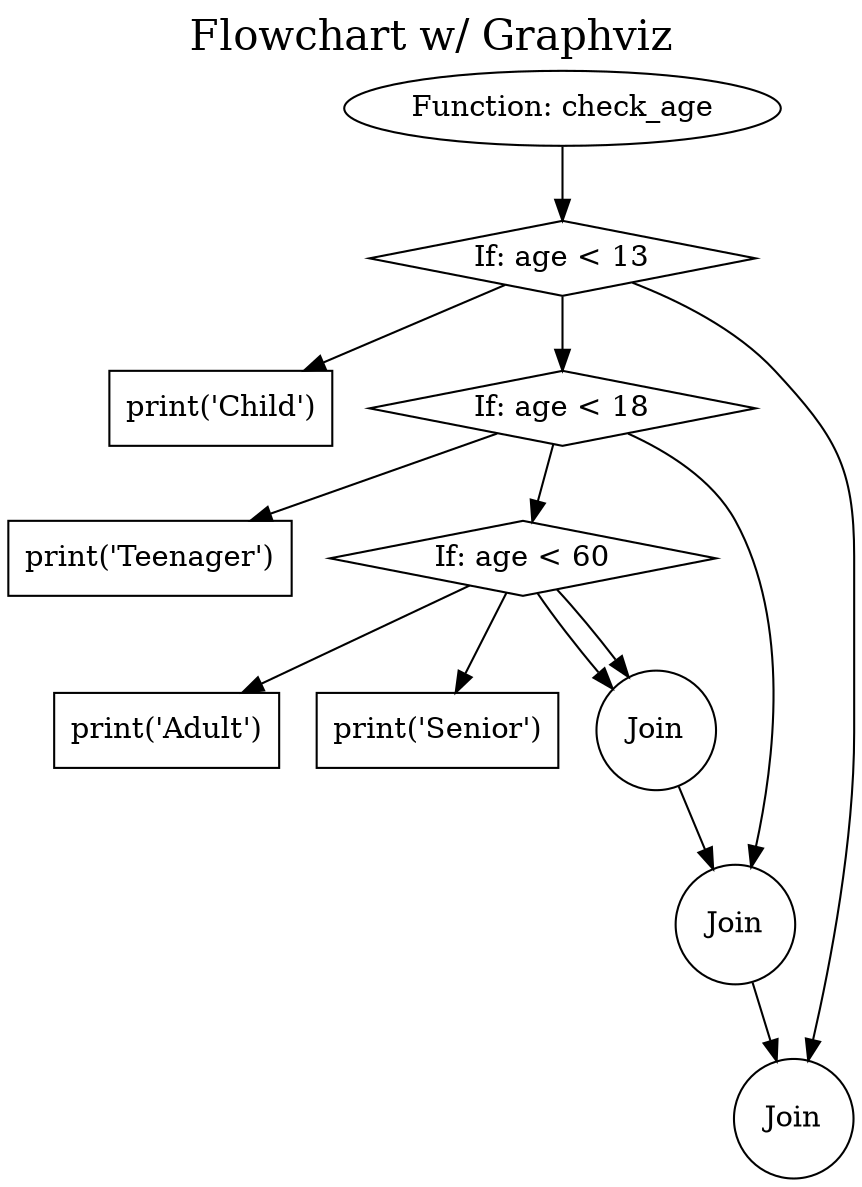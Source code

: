 digraph {
	n0 [label="Function: check_age" shape=oval]
	n1 [label="If: age < 13" shape=diamond]
	n0 -> n1
	n2 [label="print('Child')" shape=box]
	n1 -> n2
	n3 [label="If: age < 18" shape=diamond]
	n1 -> n3
	n4 [label="print('Teenager')" shape=box]
	n3 -> n4
	n5 [label="If: age < 60" shape=diamond]
	n3 -> n5
	n6 [label="print('Adult')" shape=box]
	n5 -> n6
	n7 [label="print('Senior')" shape=box]
	n5 -> n7
	n8 [label=Join shape=circle]
	n5 -> n8
	n5 -> n8
	n9 [label=Join shape=circle]
	n3 -> n9
	n8 -> n9
	n10 [label=Join shape=circle]
	n1 -> n10
	n9 -> n10
	fontsize=20 label="Flowchart w/ Graphviz" labelloc=t
}
